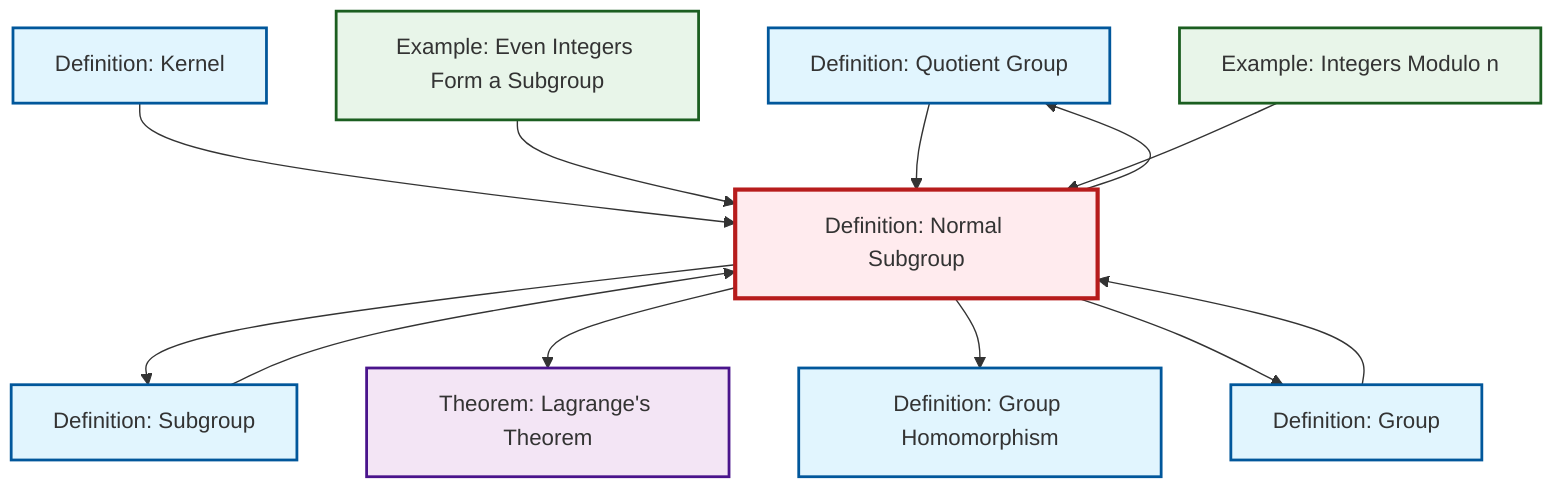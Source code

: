 graph TD
    classDef definition fill:#e1f5fe,stroke:#01579b,stroke-width:2px
    classDef theorem fill:#f3e5f5,stroke:#4a148c,stroke-width:2px
    classDef axiom fill:#fff3e0,stroke:#e65100,stroke-width:2px
    classDef example fill:#e8f5e9,stroke:#1b5e20,stroke-width:2px
    classDef current fill:#ffebee,stroke:#b71c1c,stroke-width:3px
    def-quotient-group["Definition: Quotient Group"]:::definition
    def-normal-subgroup["Definition: Normal Subgroup"]:::definition
    def-homomorphism["Definition: Group Homomorphism"]:::definition
    def-kernel["Definition: Kernel"]:::definition
    thm-lagrange["Theorem: Lagrange's Theorem"]:::theorem
    ex-quotient-integers-mod-n["Example: Integers Modulo n"]:::example
    ex-even-integers-subgroup["Example: Even Integers Form a Subgroup"]:::example
    def-subgroup["Definition: Subgroup"]:::definition
    def-group["Definition: Group"]:::definition
    def-kernel --> def-normal-subgroup
    def-normal-subgroup --> def-quotient-group
    def-normal-subgroup --> def-subgroup
    def-group --> def-normal-subgroup
    def-subgroup --> def-normal-subgroup
    def-normal-subgroup --> thm-lagrange
    ex-even-integers-subgroup --> def-normal-subgroup
    def-quotient-group --> def-normal-subgroup
    def-normal-subgroup --> def-homomorphism
    ex-quotient-integers-mod-n --> def-normal-subgroup
    def-normal-subgroup --> def-group
    class def-normal-subgroup current